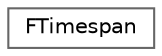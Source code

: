 digraph "Graphical Class Hierarchy"
{
 // INTERACTIVE_SVG=YES
 // LATEX_PDF_SIZE
  bgcolor="transparent";
  edge [fontname=Helvetica,fontsize=10,labelfontname=Helvetica,labelfontsize=10];
  node [fontname=Helvetica,fontsize=10,shape=box,height=0.2,width=0.4];
  rankdir="LR";
  Node0 [id="Node000000",label="FTimespan",height=0.2,width=0.4,color="grey40", fillcolor="white", style="filled",URL="$d0/d12/structFTimespan.html",tooltip="Implements a time span."];
}

